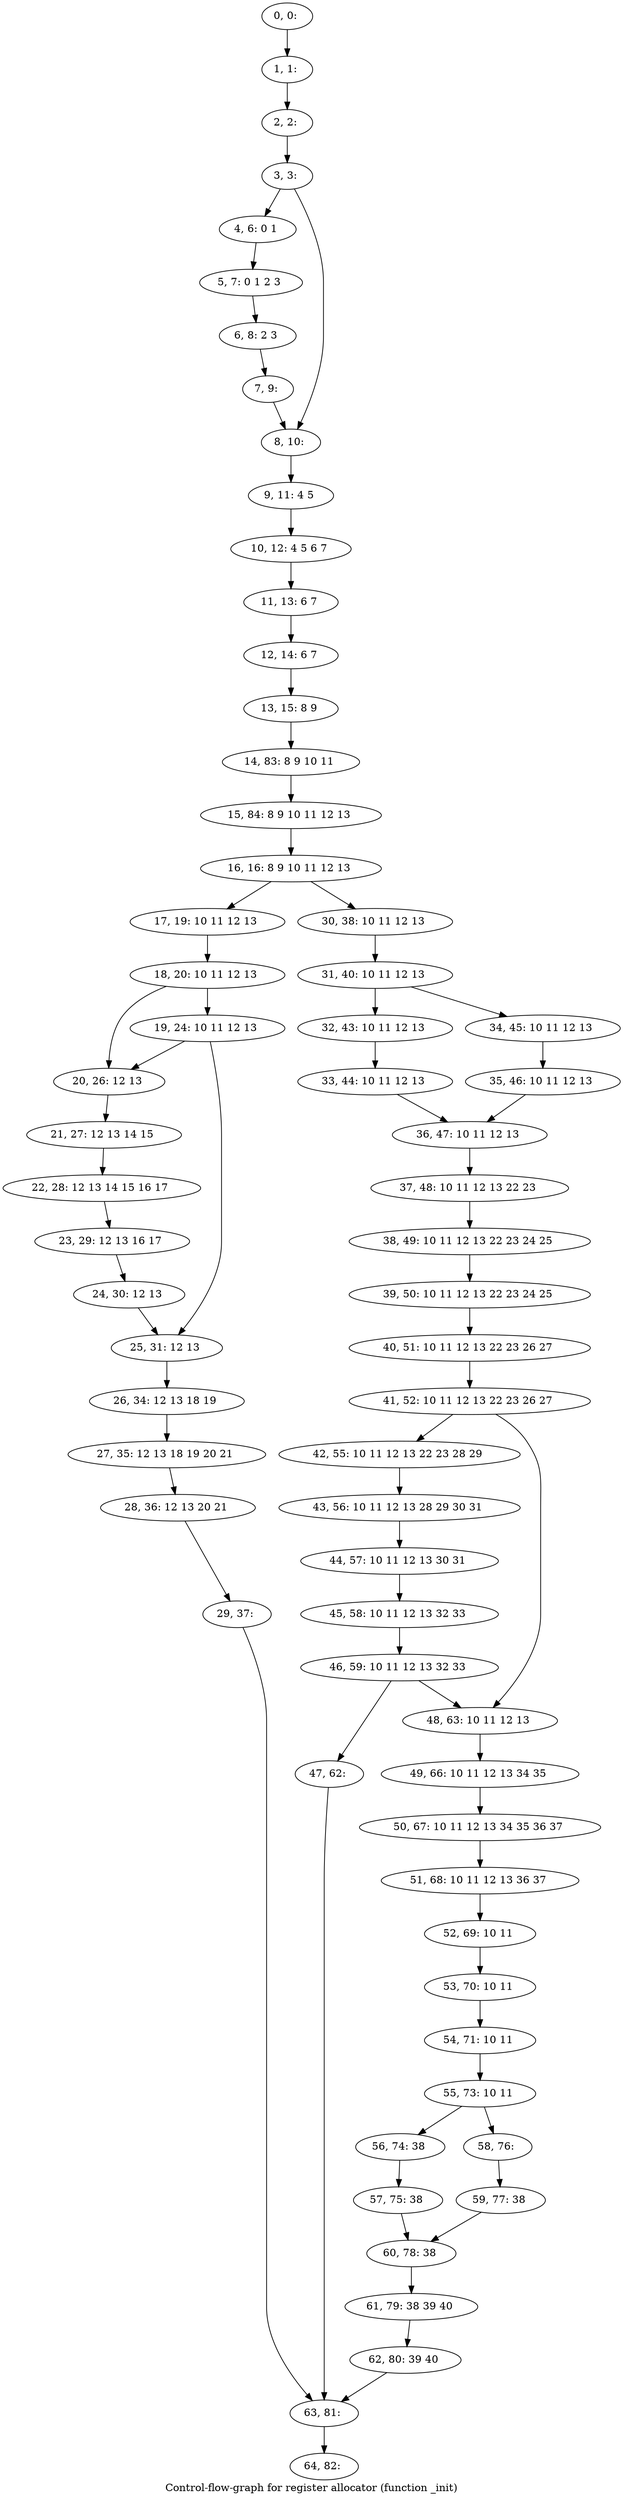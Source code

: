 digraph G {
graph [label="Control-flow-graph for register allocator (function _init)"]
0[label="0, 0: "];
1[label="1, 1: "];
2[label="2, 2: "];
3[label="3, 3: "];
4[label="4, 6: 0 1 "];
5[label="5, 7: 0 1 2 3 "];
6[label="6, 8: 2 3 "];
7[label="7, 9: "];
8[label="8, 10: "];
9[label="9, 11: 4 5 "];
10[label="10, 12: 4 5 6 7 "];
11[label="11, 13: 6 7 "];
12[label="12, 14: 6 7 "];
13[label="13, 15: 8 9 "];
14[label="14, 83: 8 9 10 11 "];
15[label="15, 84: 8 9 10 11 12 13 "];
16[label="16, 16: 8 9 10 11 12 13 "];
17[label="17, 19: 10 11 12 13 "];
18[label="18, 20: 10 11 12 13 "];
19[label="19, 24: 10 11 12 13 "];
20[label="20, 26: 12 13 "];
21[label="21, 27: 12 13 14 15 "];
22[label="22, 28: 12 13 14 15 16 17 "];
23[label="23, 29: 12 13 16 17 "];
24[label="24, 30: 12 13 "];
25[label="25, 31: 12 13 "];
26[label="26, 34: 12 13 18 19 "];
27[label="27, 35: 12 13 18 19 20 21 "];
28[label="28, 36: 12 13 20 21 "];
29[label="29, 37: "];
30[label="30, 38: 10 11 12 13 "];
31[label="31, 40: 10 11 12 13 "];
32[label="32, 43: 10 11 12 13 "];
33[label="33, 44: 10 11 12 13 "];
34[label="34, 45: 10 11 12 13 "];
35[label="35, 46: 10 11 12 13 "];
36[label="36, 47: 10 11 12 13 "];
37[label="37, 48: 10 11 12 13 22 23 "];
38[label="38, 49: 10 11 12 13 22 23 24 25 "];
39[label="39, 50: 10 11 12 13 22 23 24 25 "];
40[label="40, 51: 10 11 12 13 22 23 26 27 "];
41[label="41, 52: 10 11 12 13 22 23 26 27 "];
42[label="42, 55: 10 11 12 13 22 23 28 29 "];
43[label="43, 56: 10 11 12 13 28 29 30 31 "];
44[label="44, 57: 10 11 12 13 30 31 "];
45[label="45, 58: 10 11 12 13 32 33 "];
46[label="46, 59: 10 11 12 13 32 33 "];
47[label="47, 62: "];
48[label="48, 63: 10 11 12 13 "];
49[label="49, 66: 10 11 12 13 34 35 "];
50[label="50, 67: 10 11 12 13 34 35 36 37 "];
51[label="51, 68: 10 11 12 13 36 37 "];
52[label="52, 69: 10 11 "];
53[label="53, 70: 10 11 "];
54[label="54, 71: 10 11 "];
55[label="55, 73: 10 11 "];
56[label="56, 74: 38 "];
57[label="57, 75: 38 "];
58[label="58, 76: "];
59[label="59, 77: 38 "];
60[label="60, 78: 38 "];
61[label="61, 79: 38 39 40 "];
62[label="62, 80: 39 40 "];
63[label="63, 81: "];
64[label="64, 82: "];
0->1 ;
1->2 ;
2->3 ;
3->4 ;
3->8 ;
4->5 ;
5->6 ;
6->7 ;
7->8 ;
8->9 ;
9->10 ;
10->11 ;
11->12 ;
12->13 ;
13->14 ;
14->15 ;
15->16 ;
16->17 ;
16->30 ;
17->18 ;
18->19 ;
18->20 ;
19->20 ;
19->25 ;
20->21 ;
21->22 ;
22->23 ;
23->24 ;
24->25 ;
25->26 ;
26->27 ;
27->28 ;
28->29 ;
29->63 ;
30->31 ;
31->32 ;
31->34 ;
32->33 ;
33->36 ;
34->35 ;
35->36 ;
36->37 ;
37->38 ;
38->39 ;
39->40 ;
40->41 ;
41->42 ;
41->48 ;
42->43 ;
43->44 ;
44->45 ;
45->46 ;
46->47 ;
46->48 ;
47->63 ;
48->49 ;
49->50 ;
50->51 ;
51->52 ;
52->53 ;
53->54 ;
54->55 ;
55->56 ;
55->58 ;
56->57 ;
57->60 ;
58->59 ;
59->60 ;
60->61 ;
61->62 ;
62->63 ;
63->64 ;
}
